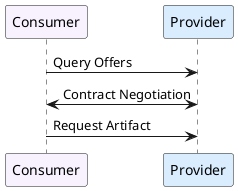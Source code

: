 @startuml

skinParam NoteBackgroundColor WhiteSmoke
skinParam NoteFontColor Black
skinParam ParticipantBackgroundColor WhiteSmoke
skinParam ActorBackgroundColor WhiteSmoke
skinParam AgentBackgroundColor White
skinParam AgentBorderColor SkyBlue
skinparam shadowing false

!define ConsumerColor f8f2ff
!define ProviderColor d9edff
!define WarningColor Business
!define LeadColor Technology

participant Consumer as "Consumer" #ConsumerColor
participant Provider as Provider #ProviderColor

Consumer -> Provider: Query Offers

Consumer <-> Provider: Contract Negotiation

Consumer -> Provider: Request Artifact

' Examples
'   Negotiate for all data
'   Negotiate for specific artifact(s)
'   Negotiate for all parts of type X

' Notes
'   Catalog is updated by a crawler (not shown in any diagrams)
'   Discovery Process not defined (GAIA-X)

@enduml